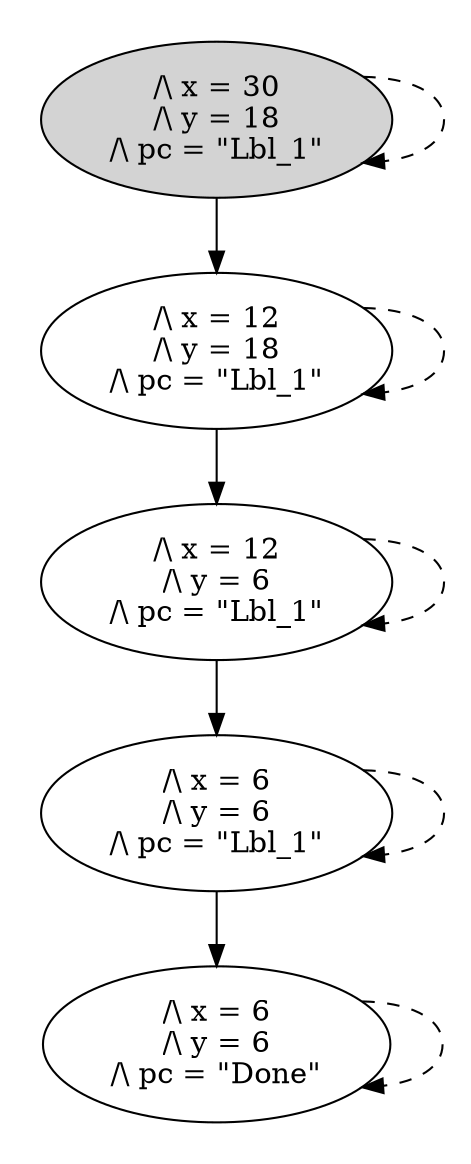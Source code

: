 strict digraph DiskGraph {
nodesep=0.35;
subgraph cluster_graph {
color="white";
-8366283564683361446 [label="/\\ x = 30\n/\\ y = 18\n/\\ pc = \"Lbl_1\"",style = filled]
-8366283564683361446 -> 5159084095988947820 [label="",color="black",fontcolor="black"];
5159084095988947820 [label="/\\ x = 12\n/\\ y = 18\n/\\ pc = \"Lbl_1\""];
-8366283564683361446 -> -8366283564683361446 [style="dashed"];
5159084095988947820 -> -2091855720009162311 [label="",color="black",fontcolor="black"];
-2091855720009162311 [label="/\\ x = 12\n/\\ y = 6\n/\\ pc = \"Lbl_1\""];
5159084095988947820 -> 5159084095988947820 [style="dashed"];
-2091855720009162311 -> 2183797107059746129 [label="",color="black",fontcolor="black"];
2183797107059746129 [label="/\\ x = 6\n/\\ y = 6\n/\\ pc = \"Lbl_1\""];
-2091855720009162311 -> -2091855720009162311 [style="dashed"];
2183797107059746129 -> -7103511642141610020 [label="",color="black",fontcolor="black"];
-7103511642141610020 [label="/\\ x = 6\n/\\ y = 6\n/\\ pc = \"Done\""];
2183797107059746129 -> 2183797107059746129 [style="dashed"];
-7103511642141610020 -> -7103511642141610020 [label="",color="black",fontcolor="black"];
-7103511642141610020 -> -7103511642141610020 [style="dashed"];
{rank = same; -8366283564683361446;}
{rank = same; 5159084095988947820;}
{rank = same; -2091855720009162311;}
{rank = same; 2183797107059746129;}
{rank = same; -7103511642141610020;}
}
}